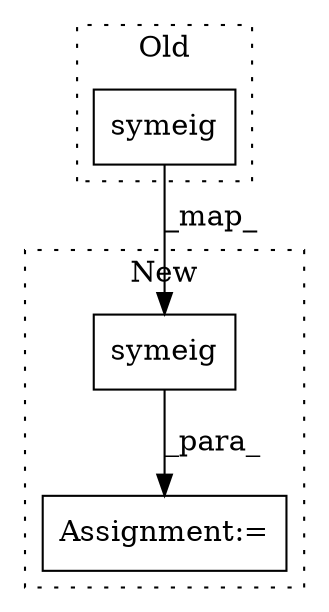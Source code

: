 digraph G {
subgraph cluster0 {
1 [label="symeig" a="32" s="3842,3853" l="7,1" shape="box"];
label = "Old";
style="dotted";
}
subgraph cluster1 {
2 [label="symeig" a="32" s="3981,3992" l="7,1" shape="box"];
3 [label="Assignment:=" a="7" s="3975" l="2" shape="box"];
label = "New";
style="dotted";
}
1 -> 2 [label="_map_"];
2 -> 3 [label="_para_"];
}